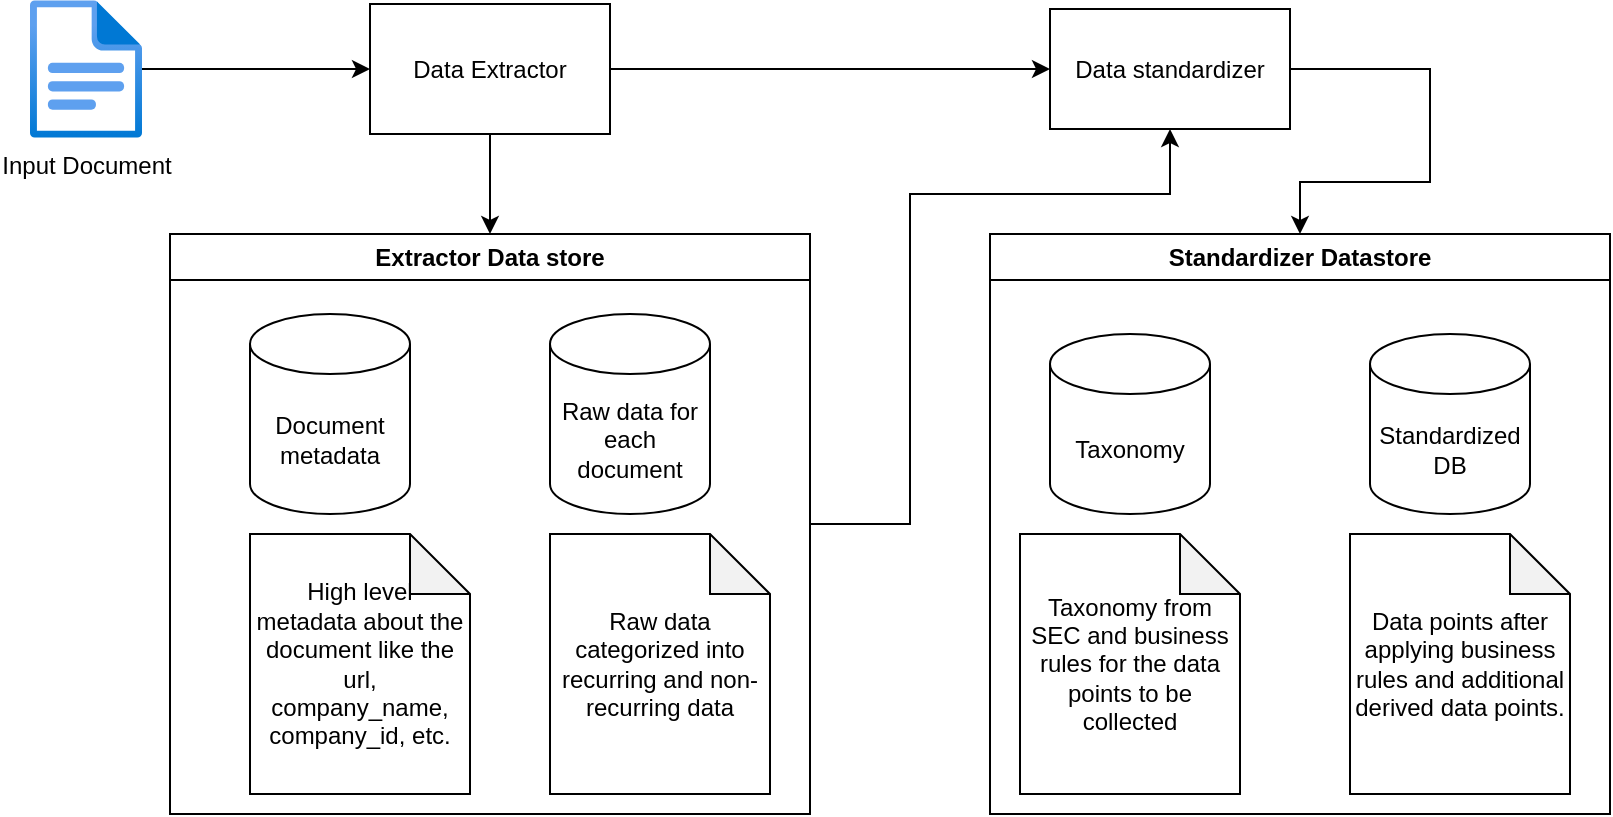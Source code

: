 <mxfile version="22.1.0" type="github">
  <diagram id="C5RBs43oDa-KdzZeNtuy" name="Page-1">
    <mxGraphModel dx="986" dy="501" grid="1" gridSize="10" guides="1" tooltips="1" connect="1" arrows="1" fold="1" page="1" pageScale="1" pageWidth="827" pageHeight="1169" math="0" shadow="0">
      <root>
        <mxCell id="WIyWlLk6GJQsqaUBKTNV-0" />
        <mxCell id="WIyWlLk6GJQsqaUBKTNV-1" parent="WIyWlLk6GJQsqaUBKTNV-0" />
        <mxCell id="muTONlBN6RMMn4obde55-5" style="edgeStyle=orthogonalEdgeStyle;rounded=0;orthogonalLoop=1;jettySize=auto;html=1;entryX=0;entryY=0.5;entryDx=0;entryDy=0;" edge="1" parent="WIyWlLk6GJQsqaUBKTNV-1" source="muTONlBN6RMMn4obde55-0" target="muTONlBN6RMMn4obde55-1">
          <mxGeometry relative="1" as="geometry" />
        </mxCell>
        <mxCell id="muTONlBN6RMMn4obde55-0" value="Input Document" style="image;aspect=fixed;html=1;points=[];align=center;fontSize=12;image=img/lib/azure2/general/File.svg;" vertex="1" parent="WIyWlLk6GJQsqaUBKTNV-1">
          <mxGeometry x="40" y="73" width="56.0" height="69" as="geometry" />
        </mxCell>
        <mxCell id="muTONlBN6RMMn4obde55-11" style="edgeStyle=orthogonalEdgeStyle;rounded=0;orthogonalLoop=1;jettySize=auto;html=1;exitX=1;exitY=0.5;exitDx=0;exitDy=0;entryX=0;entryY=0.5;entryDx=0;entryDy=0;" edge="1" parent="WIyWlLk6GJQsqaUBKTNV-1" source="muTONlBN6RMMn4obde55-1" target="muTONlBN6RMMn4obde55-9">
          <mxGeometry relative="1" as="geometry" />
        </mxCell>
        <mxCell id="muTONlBN6RMMn4obde55-15" style="edgeStyle=orthogonalEdgeStyle;rounded=0;orthogonalLoop=1;jettySize=auto;html=1;exitX=0.5;exitY=1;exitDx=0;exitDy=0;" edge="1" parent="WIyWlLk6GJQsqaUBKTNV-1" source="muTONlBN6RMMn4obde55-1" target="muTONlBN6RMMn4obde55-14">
          <mxGeometry relative="1" as="geometry" />
        </mxCell>
        <mxCell id="muTONlBN6RMMn4obde55-1" value="Data Extractor" style="rounded=0;whiteSpace=wrap;html=1;" vertex="1" parent="WIyWlLk6GJQsqaUBKTNV-1">
          <mxGeometry x="210" y="75" width="120" height="65" as="geometry" />
        </mxCell>
        <mxCell id="muTONlBN6RMMn4obde55-25" style="edgeStyle=orthogonalEdgeStyle;rounded=0;orthogonalLoop=1;jettySize=auto;html=1;exitX=1;exitY=0.5;exitDx=0;exitDy=0;entryX=0.5;entryY=0;entryDx=0;entryDy=0;" edge="1" parent="WIyWlLk6GJQsqaUBKTNV-1" source="muTONlBN6RMMn4obde55-9" target="muTONlBN6RMMn4obde55-18">
          <mxGeometry relative="1" as="geometry">
            <Array as="points">
              <mxPoint x="740" y="108" />
              <mxPoint x="740" y="164" />
              <mxPoint x="675" y="164" />
            </Array>
          </mxGeometry>
        </mxCell>
        <mxCell id="muTONlBN6RMMn4obde55-9" value="Data standardizer" style="rounded=0;whiteSpace=wrap;html=1;" vertex="1" parent="WIyWlLk6GJQsqaUBKTNV-1">
          <mxGeometry x="550" y="77.5" width="120" height="60" as="geometry" />
        </mxCell>
        <mxCell id="muTONlBN6RMMn4obde55-17" style="edgeStyle=orthogonalEdgeStyle;rounded=0;orthogonalLoop=1;jettySize=auto;html=1;exitX=1;exitY=0.5;exitDx=0;exitDy=0;entryX=0.5;entryY=1;entryDx=0;entryDy=0;" edge="1" parent="WIyWlLk6GJQsqaUBKTNV-1" source="muTONlBN6RMMn4obde55-14" target="muTONlBN6RMMn4obde55-9">
          <mxGeometry relative="1" as="geometry">
            <Array as="points">
              <mxPoint x="480" y="335" />
              <mxPoint x="480" y="170" />
              <mxPoint x="610" y="170" />
            </Array>
          </mxGeometry>
        </mxCell>
        <mxCell id="muTONlBN6RMMn4obde55-14" value="Extractor Data store" style="swimlane;whiteSpace=wrap;html=1;" vertex="1" parent="WIyWlLk6GJQsqaUBKTNV-1">
          <mxGeometry x="110" y="190" width="320" height="290" as="geometry" />
        </mxCell>
        <mxCell id="muTONlBN6RMMn4obde55-2" value="Raw data for each document" style="shape=cylinder3;whiteSpace=wrap;html=1;boundedLbl=1;backgroundOutline=1;size=15;" vertex="1" parent="muTONlBN6RMMn4obde55-14">
          <mxGeometry x="190" y="40" width="80" height="100" as="geometry" />
        </mxCell>
        <mxCell id="muTONlBN6RMMn4obde55-10" value="Raw data categorized into recurring and non-recurring data" style="shape=note;whiteSpace=wrap;html=1;backgroundOutline=1;darkOpacity=0.05;" vertex="1" parent="muTONlBN6RMMn4obde55-14">
          <mxGeometry x="190" y="150" width="110" height="130" as="geometry" />
        </mxCell>
        <mxCell id="muTONlBN6RMMn4obde55-16" value="High level &lt;br&gt;metadata about the document like the url, company_name, company_id, etc." style="shape=note;whiteSpace=wrap;html=1;backgroundOutline=1;darkOpacity=0.05;" vertex="1" parent="muTONlBN6RMMn4obde55-14">
          <mxGeometry x="40" y="150" width="110" height="130" as="geometry" />
        </mxCell>
        <mxCell id="muTONlBN6RMMn4obde55-6" value="Document metadata" style="shape=cylinder3;whiteSpace=wrap;html=1;boundedLbl=1;backgroundOutline=1;size=15;" vertex="1" parent="muTONlBN6RMMn4obde55-14">
          <mxGeometry x="40" y="40" width="80" height="100" as="geometry" />
        </mxCell>
        <mxCell id="muTONlBN6RMMn4obde55-18" value="Standardizer Datastore" style="swimlane;whiteSpace=wrap;html=1;" vertex="1" parent="WIyWlLk6GJQsqaUBKTNV-1">
          <mxGeometry x="520" y="190" width="310" height="290" as="geometry" />
        </mxCell>
        <mxCell id="muTONlBN6RMMn4obde55-21" value="Taxonomy" style="shape=cylinder3;whiteSpace=wrap;html=1;boundedLbl=1;backgroundOutline=1;size=15;" vertex="1" parent="muTONlBN6RMMn4obde55-18">
          <mxGeometry x="30" y="50" width="80" height="90" as="geometry" />
        </mxCell>
        <mxCell id="muTONlBN6RMMn4obde55-22" value="Standardized DB" style="shape=cylinder3;whiteSpace=wrap;html=1;boundedLbl=1;backgroundOutline=1;size=15;" vertex="1" parent="muTONlBN6RMMn4obde55-18">
          <mxGeometry x="190" y="50" width="80" height="90" as="geometry" />
        </mxCell>
        <mxCell id="muTONlBN6RMMn4obde55-23" value="Taxonomy from SEC and business rules for the data points to be collected" style="shape=note;whiteSpace=wrap;html=1;backgroundOutline=1;darkOpacity=0.05;" vertex="1" parent="muTONlBN6RMMn4obde55-18">
          <mxGeometry x="15" y="150" width="110" height="130" as="geometry" />
        </mxCell>
        <mxCell id="muTONlBN6RMMn4obde55-24" value="Data points after applying business rules and additional derived data points." style="shape=note;whiteSpace=wrap;html=1;backgroundOutline=1;darkOpacity=0.05;" vertex="1" parent="muTONlBN6RMMn4obde55-18">
          <mxGeometry x="180" y="150" width="110" height="130" as="geometry" />
        </mxCell>
      </root>
    </mxGraphModel>
  </diagram>
</mxfile>
